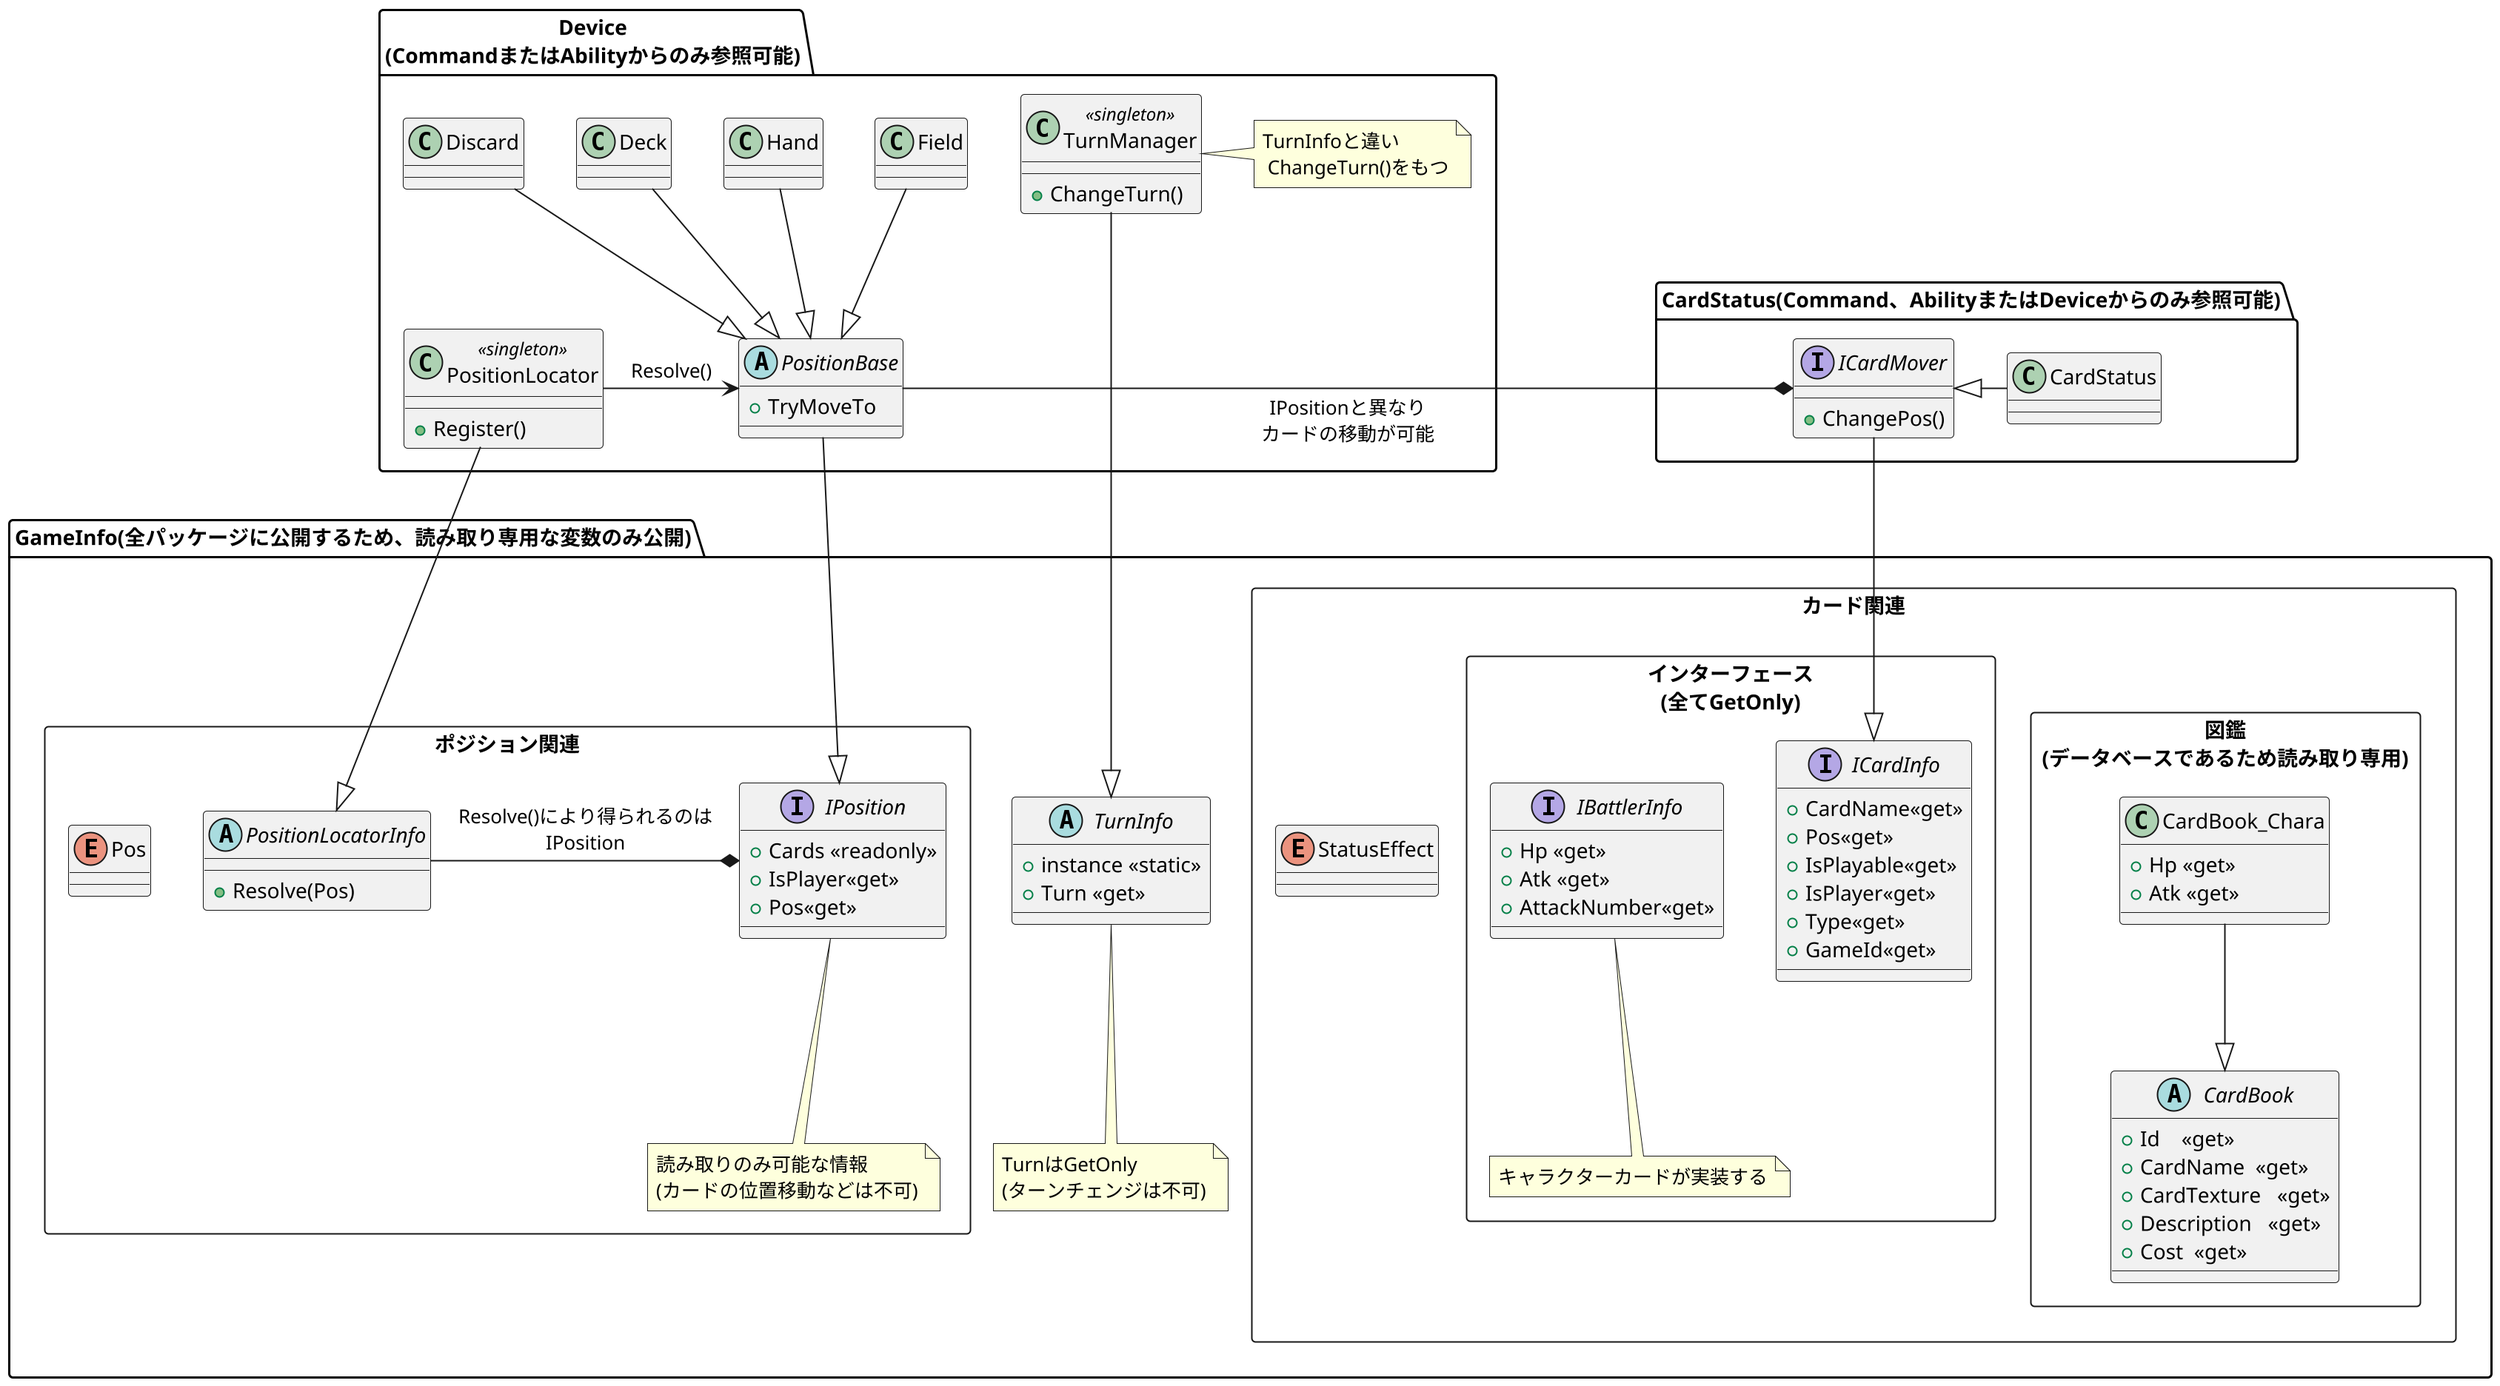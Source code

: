 @startuml GameInfo


scale 2
skinparam DefaultFontName 源ノ角ゴシック Code JP Medium

package GameInfo(全パッケージに公開するため、読み取り専用な変数のみ公開){
    rectangle カード関連{
    enum StatusEffect

    rectangle 図鑑\n(データベースであるため読み取り専用){
        abstract class CardBook
        {
            + Id    <<get>>
            + CardName  <<get>>
            + CardTexture   <<get>>
            + Description   <<get>>
            + Cost  <<get>>
        }

        class CardBook_Chara
        {
            + Hp <<get>>
            + Atk <<get>>
        }
    }

    rectangle インターフェース\n(全てGetOnly){
        interface ICardInfo
        {
            + CardName<<get>>
            + Pos<<get>>
            + IsPlayable<<get>>
            + IsPlayer<<get>>
            + Type<<get>>
            + GameId<<get>>
        }
        

        ' interface IPlayableInfo
        ' {
        '     + Cost <<get>>
        ' }


            interface IBattlerInfo
        {
            + Hp <<get>>
            + Atk <<get>>
            + AttackNumber<<get>>
        }
        note bottom : キャラクターカードが実装する

    }
    }

    abstract class TurnInfo{
        + instance <<static>>
        + Turn <<get>>
    }
    note bottom : TurnはGetOnly\n(ターンチェンジは不可)

    CardBook_Chara--|>CardBook

    rectangle ポジション関連{
    enum Pos
    abstract class PositionLocatorInfo
    {
        + Resolve(Pos)
    }
    interface IPosition
    {
        + Cards <<readonly>>
        + IsPlayer<<get>>
        + Pos<<get>>
    } 
    note bottom : 読み取りのみ可能な情報\n(カードの位置移動などは不可)

    PositionLocatorInfo-r-*IPosition : Resolve()により得られるのは\nIPosition
    }


}

package Device\n(CommandまたはAbilityからのみ参照可能)
{
    class PositionLocator<<singleton>>
    {
        + Register()
    }
    class TurnManager<<singleton>>
    {
        + ChangeTurn()
    }
    note right : TurnInfoと違い\n ChangeTurn()をもつ

    abstract PositionBase
    {
        + TryMoveTo
    }
    

    PositionLocator--|>PositionLocatorInfo
    PositionLocator->PositionBase : Resolve()
    TurnManager--|>TurnInfo
    PositionBase--|>IPosition
    Field--|>PositionBase
    Hand--|>PositionBase
    Deck--|>PositionBase
    Discard--|>PositionBase

}

package CardStatus(Command、AbilityまたはDeviceからのみ参照可能)
{

    interface ICardMover
    {
        + ChangePos()
    }

    class CardStatus
    CardStatus-l-|>ICardMover
}
    PositionBase-r-*ICardMover : IPositionと異なり\nカードの移動が可能
ICardMover--|>ICardInfo



@enduml